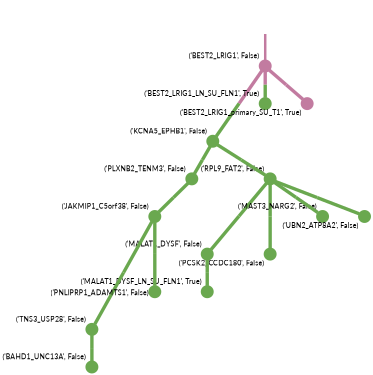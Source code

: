 strict digraph  {
graph[splines=false]; nodesep=0.7; rankdir=TB; ranksep=0.6; forcelabels=true; dpi=600; size=2.5;
0 [color="#c27ba0ff", fillcolor="#c27ba0ff", fixedsize=true, fontname=Lato, fontsize="12pt", height="0.25", label="", penwidth=3, shape=circle, style=filled, xlabel="('BEST2_LRIG1', False)"];
2 [color="#6aa84fff", fillcolor="#6aa84fff", fixedsize=true, fontname=Lato, fontsize="12pt", height="0.25", label="", penwidth=3, shape=circle, style=filled, xlabel="('KCNA5_EPHB1', False)"];
12 [color="#6aa84fff", fillcolor="#6aa84fff", fixedsize=true, fontname=Lato, fontsize="12pt", height="0.25", label="", penwidth=3, shape=circle, style=filled, xlabel="('BEST2_LRIG1_LN_SU_FLN1', True)"];
14 [color="#c27ba0ff", fillcolor="#c27ba0ff", fixedsize=true, fontname=Lato, fontsize="12pt", height="0.25", label="", penwidth=3, shape=circle, style=filled, xlabel="('BEST2_LRIG1_primary_SU_T1', True)"];
1 [color="#6aa84fff", fillcolor="#6aa84fff", fixedsize=true, fontname=Lato, fontsize="12pt", height="0.25", label="", penwidth=3, shape=circle, style=filled, xlabel="('TNS3_USP28', False)"];
10 [color="#6aa84fff", fillcolor="#6aa84fff", fixedsize=true, fontname=Lato, fontsize="12pt", height="0.25", label="", penwidth=3, shape=circle, style=filled, xlabel="('BAHD1_UNC13A', False)"];
9 [color="#6aa84fff", fillcolor="#6aa84fff", fixedsize=true, fontname=Lato, fontsize="12pt", height="0.25", label="", penwidth=3, shape=circle, style=filled, xlabel="('PLXNB2_TENM3', False)"];
11 [color="#6aa84fff", fillcolor="#6aa84fff", fixedsize=true, fontname=Lato, fontsize="12pt", height="0.25", label="", penwidth=3, shape=circle, style=filled, xlabel="('RPL9_FAT2', False)"];
4 [color="#6aa84fff", fillcolor="#6aa84fff", fixedsize=true, fontname=Lato, fontsize="12pt", height="0.25", label="", penwidth=3, shape=circle, style=filled, xlabel="('MALAT1_DYSF', False)"];
13 [color="#6aa84fff", fillcolor="#6aa84fff", fixedsize=true, fontname=Lato, fontsize="12pt", height="0.25", label="", penwidth=3, shape=circle, style=filled, xlabel="('MALAT1_DYSF_LN_SU_FLN1', True)"];
8 [color="#6aa84fff", fillcolor="#6aa84fff", fixedsize=true, fontname=Lato, fontsize="12pt", height="0.25", label="", penwidth=3, shape=circle, style=filled, xlabel="('JAKMIP1_C5orf38', False)"];
5 [color="#6aa84fff", fillcolor="#6aa84fff", fixedsize=true, fontname=Lato, fontsize="12pt", height="0.25", label="", penwidth=3, shape=circle, style=filled, xlabel="('PNLIPRP1_ADAMTS1', False)"];
3 [color="#6aa84fff", fillcolor="#6aa84fff", fixedsize=true, fontname=Lato, fontsize="12pt", height="0.25", label="", penwidth=3, shape=circle, style=filled, xlabel="('PCSK2_CCDC180', False)"];
6 [color="#6aa84fff", fillcolor="#6aa84fff", fixedsize=true, fontname=Lato, fontsize="12pt", height="0.25", label="", penwidth=3, shape=circle, style=filled, xlabel="('MAST3_NARG2', False)"];
7 [color="#6aa84fff", fillcolor="#6aa84fff", fixedsize=true, fontname=Lato, fontsize="12pt", height="0.25", label="", penwidth=3, shape=circle, style=filled, xlabel="('UBN2_ATP8A2', False)"];
normal [label="", penwidth=3, style=invis, xlabel="('BEST2_LRIG1', False)"];
0 -> 2  [arrowsize=0, color="#c27ba0ff;0.5:#6aa84fff", minlen="2.882352828979492", penwidth="5.5", style=solid];
0 -> 12  [arrowsize=0, color="#c27ba0ff;0.5:#6aa84fff", minlen="1.2941176891326904", penwidth="5.5", style=solid];
0 -> 14  [arrowsize=0, color="#c27ba0ff;0.5:#c27ba0ff", minlen="1.2941176891326904", penwidth="5.5", style=solid];
2 -> 9  [arrowsize=0, color="#6aa84fff;0.5:#6aa84fff", minlen="1.7058823108673096", penwidth="5.5", style=solid];
2 -> 11  [arrowsize=0, color="#6aa84fff;0.5:#6aa84fff", minlen="1.5882353782653809", penwidth="5.5", style=solid];
1 -> 10  [arrowsize=0, color="#6aa84fff;0.5:#6aa84fff", minlen="1.7058823108673096", penwidth="5.5", style=solid];
9 -> 8  [arrowsize=0, color="#6aa84fff;0.5:#6aa84fff", minlen="1.8235294818878174", penwidth="5.5", style=solid];
11 -> 3  [arrowsize=0, color="#6aa84fff;0.5:#6aa84fff", minlen="2.2941176891326904", penwidth="5.5", style=solid];
11 -> 4  [arrowsize=0, color="#6aa84fff;0.5:#6aa84fff", minlen="2.058823585510254", penwidth="5.5", style=solid];
11 -> 6  [arrowsize=0, color="#6aa84fff;0.5:#6aa84fff", minlen="1.941176414489746", penwidth="5.5", style=solid];
11 -> 7  [arrowsize=0, color="#6aa84fff;0.5:#6aa84fff", minlen="1.8235294818878174", penwidth="5.5", style=solid];
4 -> 13  [arrowsize=0, color="#6aa84fff;0.5:#6aa84fff", minlen="1.2941176891326904", penwidth="5.5", style=solid];
8 -> 1  [arrowsize=0, color="#6aa84fff;0.5:#6aa84fff", minlen="3.0", penwidth="5.5", style=solid];
8 -> 5  [arrowsize=0, color="#6aa84fff;0.5:#6aa84fff", minlen="2.058823585510254", penwidth="5.5", style=solid];
normal -> 0  [arrowsize=0, color="#c27ba0ff", label="", penwidth=4, style=solid];
}

